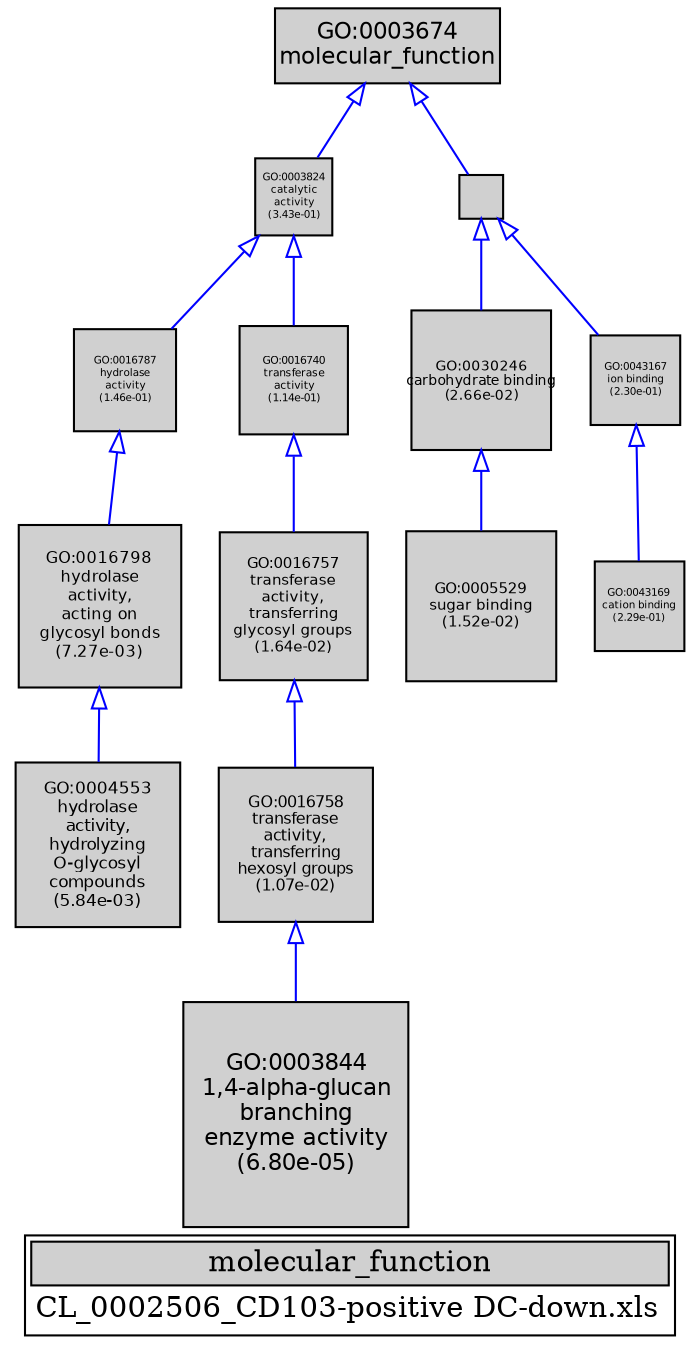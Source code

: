 digraph "molecular_function" {
graph [ bgcolor = "#FFFFFF", label = <<TABLE COLOR="black" BGCOLOR="white"><TR><TD COLSPAN="2" BGCOLOR="#D0D0D0"><FONT COLOR="black">molecular_function</FONT></TD></TR><TR><TD BORDER="0">CL_0002506_CD103-positive DC-down.xls</TD></TR></TABLE>> ];
node [ fontname = "Helvetica" ];

subgraph "nodes" {

node [ style = "filled", fixedsize = "true", width = 1, shape = "box", fontsize = 9, fillcolor = "#D0D0D0", fontcolor = "black", color = "black" ];

"GO:0016787" [ URL = "#GO:0016787", label = <<TABLE BORDER="0"><TR><TD>GO:0016787<BR/>hydrolase<BR/>activity<BR/>(1.46e-01)</TD></TR></TABLE>>, width = 0.677129695893, shape = "box", fontsize = 5.0, height = 0.677129695893 ];
"GO:0003824" [ URL = "#GO:0003824", label = <<TABLE BORDER="0"><TR><TD>GO:0003824<BR/>catalytic<BR/>activity<BR/>(3.43e-01)</TD></TR></TABLE>>, width = 0.509891088704, shape = "box", fontsize = 5.0, height = 0.509891088704 ];
"GO:0030246" [ URL = "#GO:0030246", label = <<TABLE BORDER="0"><TR><TD>GO:0030246<BR/>carbohydrate binding<BR/>(2.66e-02)</TD></TR></TABLE>>, width = 0.925313653966, shape = "box", fontsize = 6.66225830856, height = 0.925313653966 ];
"GO:0016757" [ URL = "#GO:0016757", label = <<TABLE BORDER="0"><TR><TD>GO:0016757<BR/>transferase<BR/>activity,<BR/>transferring<BR/>glycosyl groups<BR/>(1.64e-02)</TD></TR></TABLE>>, width = 0.984761182983, shape = "box", fontsize = 7.09028051748, height = 0.984761182983 ];
"GO:0016758" [ URL = "#GO:0016758", label = <<TABLE BORDER="0"><TR><TD>GO:0016758<BR/>transferase<BR/>activity,<BR/>transferring<BR/>hexosyl groups<BR/>(1.07e-02)</TD></TR></TABLE>>, width = 1.03430447667, shape = "box", fontsize = 7.44699223204, height = 1.03430447667 ];
"GO:0043167" [ URL = "#GO:0043167", label = <<TABLE BORDER="0"><TR><TD>GO:0043167<BR/>ion binding<BR/>(2.30e-01)</TD></TR></TABLE>>, width = 0.594074717103, shape = "box", fontsize = 5.0, height = 0.594074717103 ];
"GO:0043169" [ URL = "#GO:0043169", label = <<TABLE BORDER="0"><TR><TD>GO:0043169<BR/>cation binding<BR/>(2.29e-01)</TD></TR></TABLE>>, width = 0.594771779884, shape = "box", fontsize = 5.0, height = 0.594771779884 ];
"GO:0016740" [ URL = "#GO:0016740", label = <<TABLE BORDER="0"><TR><TD>GO:0016740<BR/>transferase<BR/>activity<BR/>(1.14e-01)</TD></TR></TABLE>>, width = 0.719174636284, shape = "box", fontsize = 5.17805738125, height = 0.719174636284 ];
"GO:0005529" [ URL = "#GO:0005529", label = <<TABLE BORDER="0"><TR><TD>GO:0005529<BR/>sugar binding<BR/>(1.52e-02)</TD></TR></TABLE>>, width = 0.993918320575, shape = "box", fontsize = 7.15621190814, height = 0.993918320575 ];
"GO:0016798" [ URL = "#GO:0016798", label = <<TABLE BORDER="0"><TR><TD>GO:0016798<BR/>hydrolase<BR/>activity,<BR/>acting on<BR/>glycosyl bonds<BR/>(7.27e-03)</TD></TR></TABLE>>, width = 1.07669950737, shape = "box", fontsize = 7.75223645306, height = 1.07669950737 ];
"GO:0004553" [ URL = "#GO:0004553", label = <<TABLE BORDER="0"><TR><TD>GO:0004553<BR/>hydrolase<BR/>activity,<BR/>hydrolyzing<BR/>O-glycosyl<BR/>compounds<BR/>(5.84e-03)</TD></TR></TABLE>>, width = 1.1001268822, shape = "box", fontsize = 7.92091355186, height = 1.1001268822 ];
"GO:0005488" [ URL = "#GO:0005488", label = "", width = 0.290253847768, shape = "box", height = 0.290253847768 ];
"GO:0003844" [ URL = "#GO:0003844", label = <<TABLE BORDER="0"><TR><TD>GO:0003844<BR/>1,4-alpha-glucan<BR/>branching<BR/>enzyme activity<BR/>(6.80e-05)</TD></TR></TABLE>>, width = 1.5, shape = "box", fontsize = 10.8, height = 1.5 ];
"GO:0003674" [ URL = "#GO:0003674", label = <<TABLE BORDER="0"><TR><TD>GO:0003674<BR/>molecular_function</TD></TR></TABLE>>, width = 1.5, shape = "box", fontsize = 10.8 ];
}
subgraph "edges" {


edge [ dir = "back", weight = 1 ];
subgraph "regulates" {


edge [ color = "cyan", arrowtail = "none" ];
subgraph "positive" {


edge [ color = "green", arrowtail = "vee" ];
}
subgraph "negative" {


edge [ color = "red", arrowtail = "tee" ];
}
}
subgraph "part_of" {


edge [ color = "purple", arrowtail = "diamond", weight = 2.5 ];
}
subgraph "is_a" {


edge [ color = "blue", arrowtail = "empty", weight = 5.0 ];
"GO:0005488" -> "GO:0043167";
"GO:0005488" -> "GO:0030246";
"GO:0016758" -> "GO:0003844";
"GO:0003824" -> "GO:0016740";
"GO:0003674" -> "GO:0005488";
"GO:0003824" -> "GO:0016787";
"GO:0030246" -> "GO:0005529";
"GO:0016757" -> "GO:0016758";
"GO:0016787" -> "GO:0016798";
"GO:0043167" -> "GO:0043169";
"GO:0003674" -> "GO:0003824";
"GO:0016798" -> "GO:0004553";
"GO:0016740" -> "GO:0016757";
}
}
}
